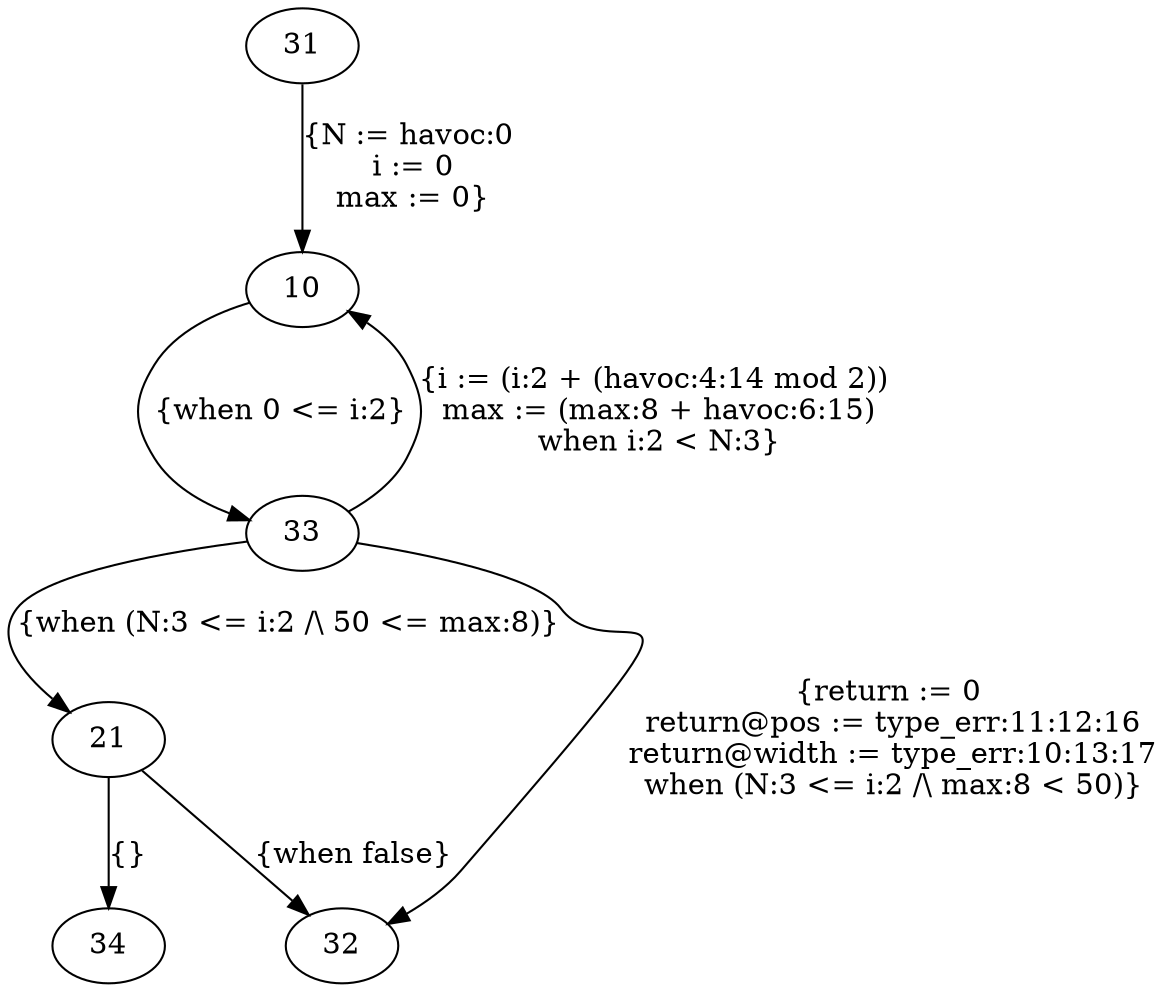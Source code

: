
digraph G {
  "10";
  "21";
  "31";
  "32";
  "33";
  "34";
  
  
  "10" -> "33" [label="{when 0 <= i:2}", ];
  "21" -> "32" [label="{when false}", ];
  "21" -> "34" [label="{}", ];
  "31" -> "10" [label="{N := havoc:0\n i := 0\n max := 0}", ];
  "33" -> "10" [label="{i := (i:2 + (havoc:4:14 mod 2))\n max := (max:8 + havoc:6:15)\n when i:2 < N:3}",
                ];
  "33" -> "21" [label="{when (N:3 <= i:2 /\\ 50 <= max:8)}", ];
  "33" -> "32" [label="{return := 0\n return@pos := type_err:11:12:16\n return@width := type_err:10:13:17\n when (N:3 <= i:2 /\\ max:8 < 50)}",
                ];
  
  }

